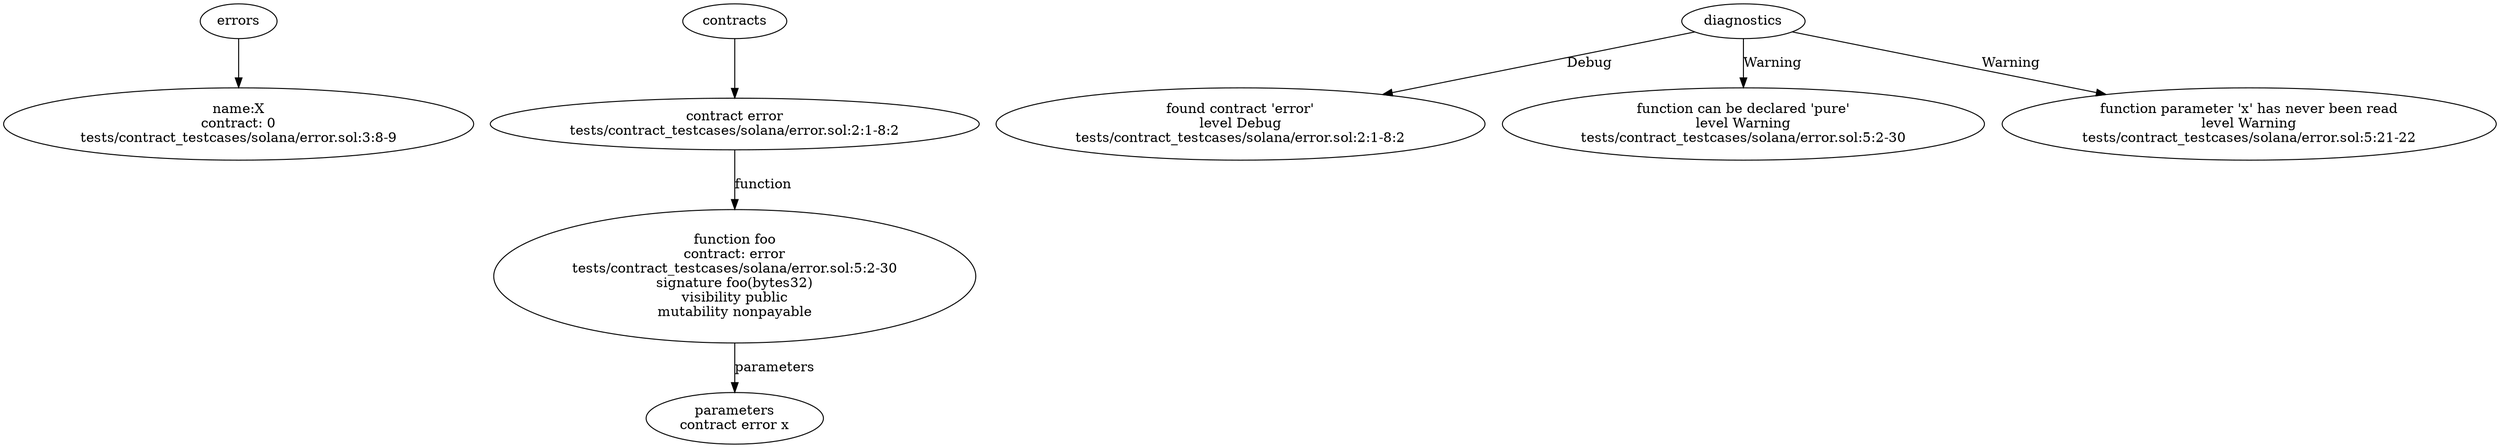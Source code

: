 strict digraph "tests/contract_testcases/solana/error.sol" {
	X [label="name:X\ncontract: 0\ntests/contract_testcases/solana/error.sol:3:8-9"]
	contract [label="contract error\ntests/contract_testcases/solana/error.sol:2:1-8:2"]
	foo [label="function foo\ncontract: error\ntests/contract_testcases/solana/error.sol:5:2-30\nsignature foo(bytes32)\nvisibility public\nmutability nonpayable"]
	parameters [label="parameters\ncontract error x"]
	diagnostic [label="found contract 'error'\nlevel Debug\ntests/contract_testcases/solana/error.sol:2:1-8:2"]
	diagnostic_8 [label="function can be declared 'pure'\nlevel Warning\ntests/contract_testcases/solana/error.sol:5:2-30"]
	diagnostic_9 [label="function parameter 'x' has never been read\nlevel Warning\ntests/contract_testcases/solana/error.sol:5:21-22"]
	errors -> X
	contracts -> contract
	contract -> foo [label="function"]
	foo -> parameters [label="parameters"]
	diagnostics -> diagnostic [label="Debug"]
	diagnostics -> diagnostic_8 [label="Warning"]
	diagnostics -> diagnostic_9 [label="Warning"]
}
